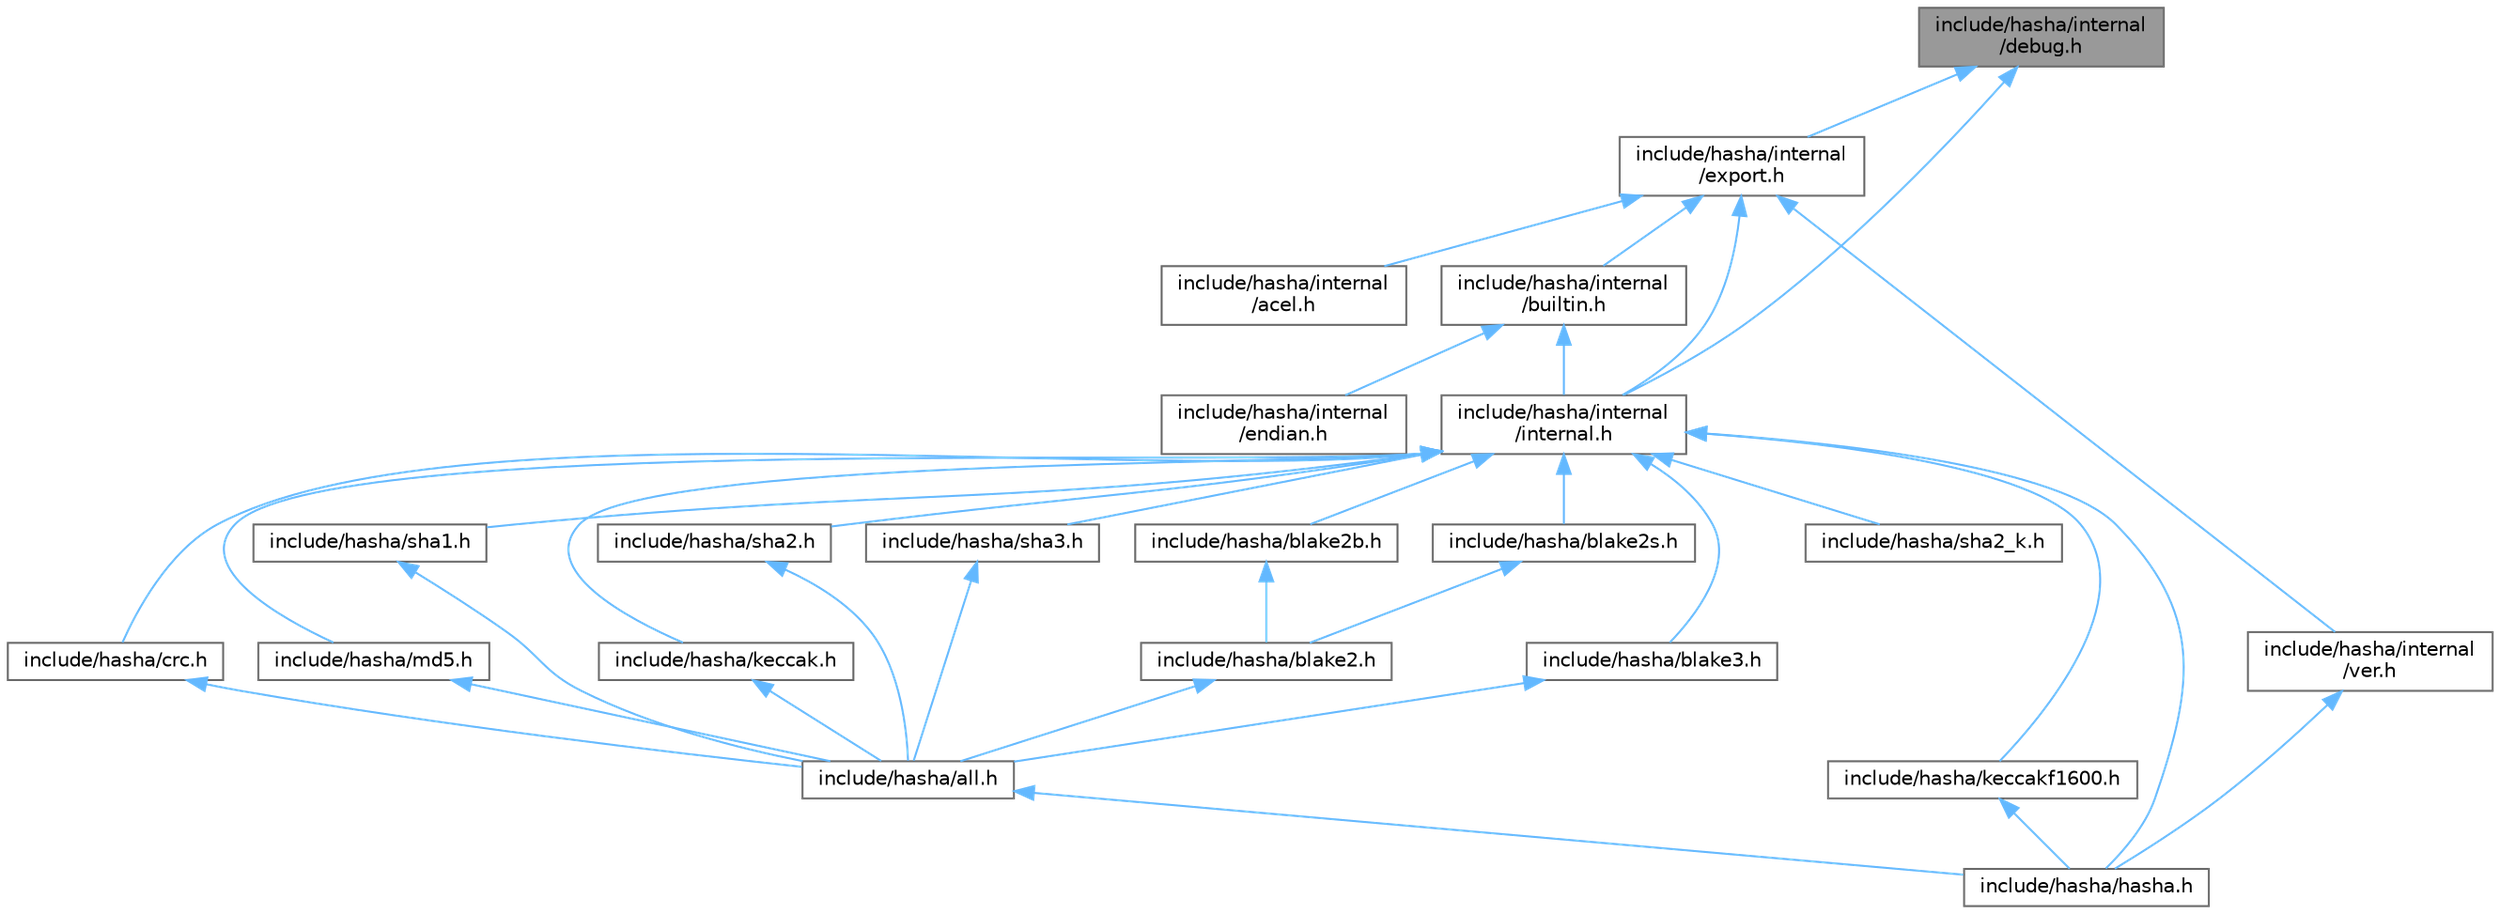 digraph "include/hasha/internal/debug.h"
{
 // LATEX_PDF_SIZE
  bgcolor="transparent";
  edge [fontname=Helvetica,fontsize=10,labelfontname=Helvetica,labelfontsize=10];
  node [fontname=Helvetica,fontsize=10,shape=box,height=0.2,width=0.4];
  Node1 [id="Node000001",label="include/hasha/internal\l/debug.h",height=0.2,width=0.4,color="gray40", fillcolor="grey60", style="filled", fontcolor="black",tooltip=" "];
  Node1 -> Node2 [id="edge1_Node000001_Node000002",dir="back",color="steelblue1",style="solid",tooltip=" "];
  Node2 [id="Node000002",label="include/hasha/internal\l/export.h",height=0.2,width=0.4,color="grey40", fillcolor="white", style="filled",URL="$db/db5/export_8h.html",tooltip=" "];
  Node2 -> Node3 [id="edge2_Node000002_Node000003",dir="back",color="steelblue1",style="solid",tooltip=" "];
  Node3 [id="Node000003",label="include/hasha/internal\l/acel.h",height=0.2,width=0.4,color="grey40", fillcolor="white", style="filled",URL="$da/d17/acel_8h.html",tooltip=" "];
  Node2 -> Node4 [id="edge3_Node000002_Node000004",dir="back",color="steelblue1",style="solid",tooltip=" "];
  Node4 [id="Node000004",label="include/hasha/internal\l/builtin.h",height=0.2,width=0.4,color="grey40", fillcolor="white", style="filled",URL="$d6/dcd/builtin_8h.html",tooltip=" "];
  Node4 -> Node5 [id="edge4_Node000004_Node000005",dir="back",color="steelblue1",style="solid",tooltip=" "];
  Node5 [id="Node000005",label="include/hasha/internal\l/endian.h",height=0.2,width=0.4,color="grey40", fillcolor="white", style="filled",URL="$d1/d84/endian_8h.html",tooltip=" "];
  Node4 -> Node6 [id="edge5_Node000004_Node000006",dir="back",color="steelblue1",style="solid",tooltip=" "];
  Node6 [id="Node000006",label="include/hasha/internal\l/internal.h",height=0.2,width=0.4,color="grey40", fillcolor="white", style="filled",URL="$db/dde/internal_8h.html",tooltip=" "];
  Node6 -> Node7 [id="edge6_Node000006_Node000007",dir="back",color="steelblue1",style="solid",tooltip=" "];
  Node7 [id="Node000007",label="include/hasha/blake2b.h",height=0.2,width=0.4,color="grey40", fillcolor="white", style="filled",URL="$d2/d28/blake2b_8h.html",tooltip="Header file for the BLAKE2b hashing algorithm."];
  Node7 -> Node8 [id="edge7_Node000007_Node000008",dir="back",color="steelblue1",style="solid",tooltip=" "];
  Node8 [id="Node000008",label="include/hasha/blake2.h",height=0.2,width=0.4,color="grey40", fillcolor="white", style="filled",URL="$dd/d41/blake2_8h.html",tooltip=" "];
  Node8 -> Node9 [id="edge8_Node000008_Node000009",dir="back",color="steelblue1",style="solid",tooltip=" "];
  Node9 [id="Node000009",label="include/hasha/all.h",height=0.2,width=0.4,color="grey40", fillcolor="white", style="filled",URL="$da/d0d/all_8h.html",tooltip=" "];
  Node9 -> Node10 [id="edge9_Node000009_Node000010",dir="back",color="steelblue1",style="solid",tooltip=" "];
  Node10 [id="Node000010",label="include/hasha/hasha.h",height=0.2,width=0.4,color="grey40", fillcolor="white", style="filled",URL="$d3/df9/hasha_8h.html",tooltip=" "];
  Node6 -> Node11 [id="edge10_Node000006_Node000011",dir="back",color="steelblue1",style="solid",tooltip=" "];
  Node11 [id="Node000011",label="include/hasha/blake2s.h",height=0.2,width=0.4,color="grey40", fillcolor="white", style="filled",URL="$df/dfa/blake2s_8h.html",tooltip="Header file for the BLAKE2s hashing algorithm."];
  Node11 -> Node8 [id="edge11_Node000011_Node000008",dir="back",color="steelblue1",style="solid",tooltip=" "];
  Node6 -> Node12 [id="edge12_Node000006_Node000012",dir="back",color="steelblue1",style="solid",tooltip=" "];
  Node12 [id="Node000012",label="include/hasha/blake3.h",height=0.2,width=0.4,color="grey40", fillcolor="white", style="filled",URL="$d0/d8f/blake3_8h.html",tooltip="Header file for the BLAKE3 hashing algorithm."];
  Node12 -> Node9 [id="edge13_Node000012_Node000009",dir="back",color="steelblue1",style="solid",tooltip=" "];
  Node6 -> Node13 [id="edge14_Node000006_Node000013",dir="back",color="steelblue1",style="solid",tooltip=" "];
  Node13 [id="Node000013",label="include/hasha/crc.h",height=0.2,width=0.4,color="grey40", fillcolor="white", style="filled",URL="$dc/de6/crc_8h.html",tooltip="Header file for CRC32 checksum calculation."];
  Node13 -> Node9 [id="edge15_Node000013_Node000009",dir="back",color="steelblue1",style="solid",tooltip=" "];
  Node6 -> Node10 [id="edge16_Node000006_Node000010",dir="back",color="steelblue1",style="solid",tooltip=" "];
  Node6 -> Node14 [id="edge17_Node000006_Node000014",dir="back",color="steelblue1",style="solid",tooltip=" "];
  Node14 [id="Node000014",label="include/hasha/keccak.h",height=0.2,width=0.4,color="grey40", fillcolor="white", style="filled",URL="$d6/dd8/keccak_8h.html",tooltip="Header file for Keccak-based hash functions."];
  Node14 -> Node9 [id="edge18_Node000014_Node000009",dir="back",color="steelblue1",style="solid",tooltip=" "];
  Node6 -> Node15 [id="edge19_Node000006_Node000015",dir="back",color="steelblue1",style="solid",tooltip=" "];
  Node15 [id="Node000015",label="include/hasha/keccakf1600.h",height=0.2,width=0.4,color="grey40", fillcolor="white", style="filled",URL="$d8/d46/keccakf1600_8h.html",tooltip=" "];
  Node15 -> Node10 [id="edge20_Node000015_Node000010",dir="back",color="steelblue1",style="solid",tooltip=" "];
  Node6 -> Node16 [id="edge21_Node000006_Node000016",dir="back",color="steelblue1",style="solid",tooltip=" "];
  Node16 [id="Node000016",label="include/hasha/md5.h",height=0.2,width=0.4,color="grey40", fillcolor="white", style="filled",URL="$da/db0/md5_8h.html",tooltip="Header file for the MD5 cryptographic hash function."];
  Node16 -> Node9 [id="edge22_Node000016_Node000009",dir="back",color="steelblue1",style="solid",tooltip=" "];
  Node6 -> Node17 [id="edge23_Node000006_Node000017",dir="back",color="steelblue1",style="solid",tooltip=" "];
  Node17 [id="Node000017",label="include/hasha/sha1.h",height=0.2,width=0.4,color="grey40", fillcolor="white", style="filled",URL="$db/db5/sha1_8h.html",tooltip="Header file for the SHA-1 cryptographic hash algorithm."];
  Node17 -> Node9 [id="edge24_Node000017_Node000009",dir="back",color="steelblue1",style="solid",tooltip=" "];
  Node6 -> Node18 [id="edge25_Node000006_Node000018",dir="back",color="steelblue1",style="solid",tooltip=" "];
  Node18 [id="Node000018",label="include/hasha/sha2.h",height=0.2,width=0.4,color="grey40", fillcolor="white", style="filled",URL="$db/d4d/sha2_8h.html",tooltip="Header file for SHA-2 cryptographic hash functions."];
  Node18 -> Node9 [id="edge26_Node000018_Node000009",dir="back",color="steelblue1",style="solid",tooltip=" "];
  Node6 -> Node19 [id="edge27_Node000006_Node000019",dir="back",color="steelblue1",style="solid",tooltip=" "];
  Node19 [id="Node000019",label="include/hasha/sha2_k.h",height=0.2,width=0.4,color="grey40", fillcolor="white", style="filled",URL="$d7/d9c/sha2__k_8h.html",tooltip="SHA-2 Constants for Hash Computation."];
  Node6 -> Node20 [id="edge28_Node000006_Node000020",dir="back",color="steelblue1",style="solid",tooltip=" "];
  Node20 [id="Node000020",label="include/hasha/sha3.h",height=0.2,width=0.4,color="grey40", fillcolor="white", style="filled",URL="$d7/dda/sha3_8h.html",tooltip="Header file for SHA3 cryptographic hash functions."];
  Node20 -> Node9 [id="edge29_Node000020_Node000009",dir="back",color="steelblue1",style="solid",tooltip=" "];
  Node2 -> Node6 [id="edge30_Node000002_Node000006",dir="back",color="steelblue1",style="solid",tooltip=" "];
  Node2 -> Node21 [id="edge31_Node000002_Node000021",dir="back",color="steelblue1",style="solid",tooltip=" "];
  Node21 [id="Node000021",label="include/hasha/internal\l/ver.h",height=0.2,width=0.4,color="grey40", fillcolor="white", style="filled",URL="$d9/d2e/ver_8h.html",tooltip=" "];
  Node21 -> Node10 [id="edge32_Node000021_Node000010",dir="back",color="steelblue1",style="solid",tooltip=" "];
  Node1 -> Node6 [id="edge33_Node000001_Node000006",dir="back",color="steelblue1",style="solid",tooltip=" "];
}
